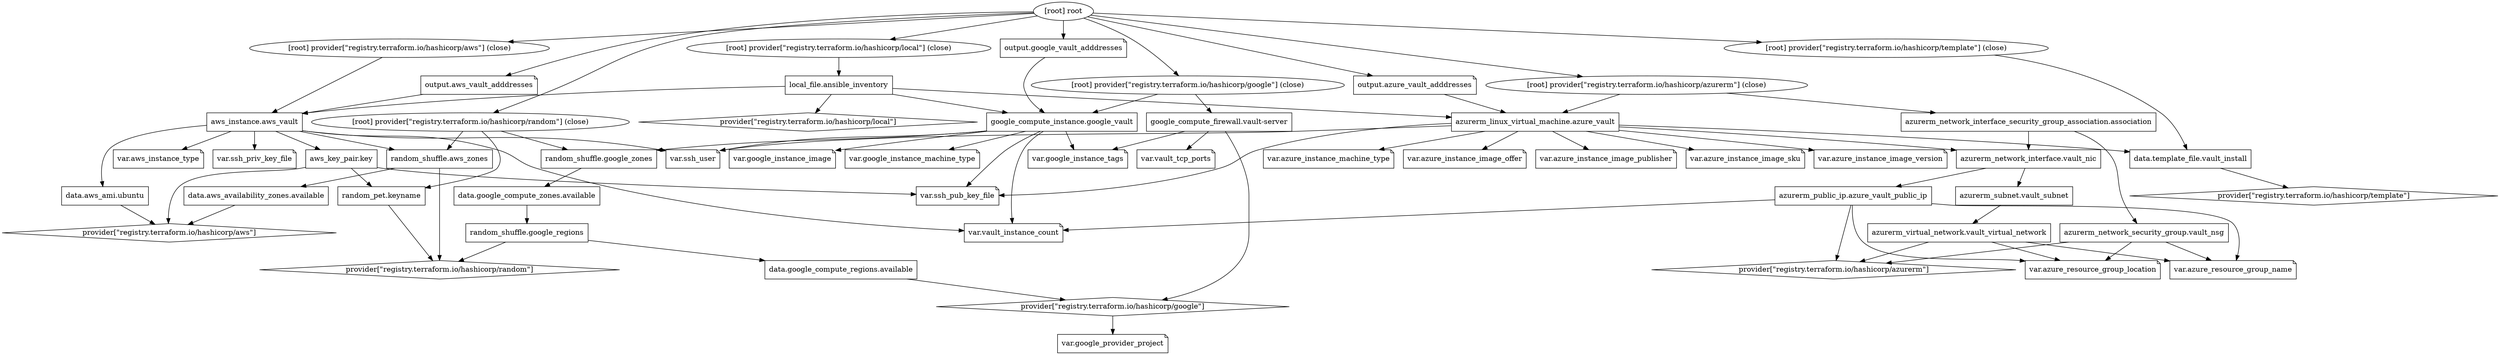 digraph {
	compound = "true"
	newrank = "true"
	subgraph "root" {
		"[root] aws_instance.aws_vault (expand)" [label = "aws_instance.aws_vault", shape = "box"]
		"[root] aws_key_pair.key (expand)" [label = "aws_key_pair.key", shape = "box"]
		"[root] azurerm_linux_virtual_machine.azure_vault (expand)" [label = "azurerm_linux_virtual_machine.azure_vault", shape = "box"]
		"[root] azurerm_network_interface.vault_nic (expand)" [label = "azurerm_network_interface.vault_nic", shape = "box"]
		"[root] azurerm_network_interface_security_group_association.association (expand)" [label = "azurerm_network_interface_security_group_association.association", shape = "box"]
		"[root] azurerm_network_security_group.vault_nsg (expand)" [label = "azurerm_network_security_group.vault_nsg", shape = "box"]
		"[root] azurerm_public_ip.azure_vault_public_ip (expand)" [label = "azurerm_public_ip.azure_vault_public_ip", shape = "box"]
		"[root] azurerm_subnet.vault_subnet (expand)" [label = "azurerm_subnet.vault_subnet", shape = "box"]
		"[root] azurerm_virtual_network.vault_virtual_network (expand)" [label = "azurerm_virtual_network.vault_virtual_network", shape = "box"]
		"[root] data.aws_ami.ubuntu (expand)" [label = "data.aws_ami.ubuntu", shape = "box"]
		"[root] data.aws_availability_zones.available (expand)" [label = "data.aws_availability_zones.available", shape = "box"]
		"[root] data.google_compute_regions.available (expand)" [label = "data.google_compute_regions.available", shape = "box"]
		"[root] data.google_compute_zones.available (expand)" [label = "data.google_compute_zones.available", shape = "box"]
		"[root] data.template_file.vault_install (expand)" [label = "data.template_file.vault_install", shape = "box"]
		"[root] google_compute_firewall.vault-server (expand)" [label = "google_compute_firewall.vault-server", shape = "box"]
		"[root] google_compute_instance.google_vault (expand)" [label = "google_compute_instance.google_vault", shape = "box"]
		"[root] local_file.ansible_inventory (expand)" [label = "local_file.ansible_inventory", shape = "box"]
		"[root] output.aws_vault_adddresses" [label = "output.aws_vault_adddresses", shape = "note"]
		"[root] output.azure_vault_adddresses" [label = "output.azure_vault_adddresses", shape = "note"]
		"[root] output.google_vault_adddresses" [label = "output.google_vault_adddresses", shape = "note"]
		"[root] provider[\"registry.terraform.io/hashicorp/aws\"]" [label = "provider[\"registry.terraform.io/hashicorp/aws\"]", shape = "diamond"]
		"[root] provider[\"registry.terraform.io/hashicorp/azurerm\"]" [label = "provider[\"registry.terraform.io/hashicorp/azurerm\"]", shape = "diamond"]
		"[root] provider[\"registry.terraform.io/hashicorp/google\"]" [label = "provider[\"registry.terraform.io/hashicorp/google\"]", shape = "diamond"]
		"[root] provider[\"registry.terraform.io/hashicorp/local\"]" [label = "provider[\"registry.terraform.io/hashicorp/local\"]", shape = "diamond"]
		"[root] provider[\"registry.terraform.io/hashicorp/random\"]" [label = "provider[\"registry.terraform.io/hashicorp/random\"]", shape = "diamond"]
		"[root] provider[\"registry.terraform.io/hashicorp/template\"]" [label = "provider[\"registry.terraform.io/hashicorp/template\"]", shape = "diamond"]
		"[root] random_pet.keyname (expand)" [label = "random_pet.keyname", shape = "box"]
		"[root] random_shuffle.aws_zones (expand)" [label = "random_shuffle.aws_zones", shape = "box"]
		"[root] random_shuffle.google_regions (expand)" [label = "random_shuffle.google_regions", shape = "box"]
		"[root] random_shuffle.google_zones (expand)" [label = "random_shuffle.google_zones", shape = "box"]
		"[root] var.aws_instance_type" [label = "var.aws_instance_type", shape = "note"]
		"[root] var.azure_instance_image_offer" [label = "var.azure_instance_image_offer", shape = "note"]
		"[root] var.azure_instance_image_publisher" [label = "var.azure_instance_image_publisher", shape = "note"]
		"[root] var.azure_instance_image_sku" [label = "var.azure_instance_image_sku", shape = "note"]
		"[root] var.azure_instance_image_version" [label = "var.azure_instance_image_version", shape = "note"]
		"[root] var.azure_instance_machine_type" [label = "var.azure_instance_machine_type", shape = "note"]
		"[root] var.azure_resource_group_location" [label = "var.azure_resource_group_location", shape = "note"]
		"[root] var.azure_resource_group_name" [label = "var.azure_resource_group_name", shape = "note"]
		"[root] var.google_instance_image" [label = "var.google_instance_image", shape = "note"]
		"[root] var.google_instance_machine_type" [label = "var.google_instance_machine_type", shape = "note"]
		"[root] var.google_instance_tags" [label = "var.google_instance_tags", shape = "note"]
		"[root] var.google_provider_project" [label = "var.google_provider_project", shape = "note"]
		"[root] var.ssh_priv_key_file" [label = "var.ssh_priv_key_file", shape = "note"]
		"[root] var.ssh_pub_key_file" [label = "var.ssh_pub_key_file", shape = "note"]
		"[root] var.ssh_user" [label = "var.ssh_user", shape = "note"]
		"[root] var.vault_instance_count" [label = "var.vault_instance_count", shape = "note"]
		"[root] var.vault_tcp_ports" [label = "var.vault_tcp_ports", shape = "note"]
		"[root] aws_instance.aws_vault (expand)" -> "[root] aws_key_pair.key (expand)"
		"[root] aws_instance.aws_vault (expand)" -> "[root] data.aws_ami.ubuntu (expand)"
		"[root] aws_instance.aws_vault (expand)" -> "[root] random_shuffle.aws_zones (expand)"
		"[root] aws_instance.aws_vault (expand)" -> "[root] var.aws_instance_type"
		"[root] aws_instance.aws_vault (expand)" -> "[root] var.ssh_priv_key_file"
		"[root] aws_instance.aws_vault (expand)" -> "[root] var.ssh_user"
		"[root] aws_instance.aws_vault (expand)" -> "[root] var.vault_instance_count"
		"[root] aws_key_pair.key (expand)" -> "[root] provider[\"registry.terraform.io/hashicorp/aws\"]"
		"[root] aws_key_pair.key (expand)" -> "[root] random_pet.keyname (expand)"
		"[root] aws_key_pair.key (expand)" -> "[root] var.ssh_pub_key_file"
		"[root] azurerm_linux_virtual_machine.azure_vault (expand)" -> "[root] azurerm_network_interface.vault_nic (expand)"
		"[root] azurerm_linux_virtual_machine.azure_vault (expand)" -> "[root] data.template_file.vault_install (expand)"
		"[root] azurerm_linux_virtual_machine.azure_vault (expand)" -> "[root] var.azure_instance_image_offer"
		"[root] azurerm_linux_virtual_machine.azure_vault (expand)" -> "[root] var.azure_instance_image_publisher"
		"[root] azurerm_linux_virtual_machine.azure_vault (expand)" -> "[root] var.azure_instance_image_sku"
		"[root] azurerm_linux_virtual_machine.azure_vault (expand)" -> "[root] var.azure_instance_image_version"
		"[root] azurerm_linux_virtual_machine.azure_vault (expand)" -> "[root] var.azure_instance_machine_type"
		"[root] azurerm_linux_virtual_machine.azure_vault (expand)" -> "[root] var.ssh_pub_key_file"
		"[root] azurerm_linux_virtual_machine.azure_vault (expand)" -> "[root] var.ssh_user"
		"[root] azurerm_network_interface.vault_nic (expand)" -> "[root] azurerm_public_ip.azure_vault_public_ip (expand)"
		"[root] azurerm_network_interface.vault_nic (expand)" -> "[root] azurerm_subnet.vault_subnet (expand)"
		"[root] azurerm_network_interface_security_group_association.association (expand)" -> "[root] azurerm_network_interface.vault_nic (expand)"
		"[root] azurerm_network_interface_security_group_association.association (expand)" -> "[root] azurerm_network_security_group.vault_nsg (expand)"
		"[root] azurerm_network_security_group.vault_nsg (expand)" -> "[root] provider[\"registry.terraform.io/hashicorp/azurerm\"]"
		"[root] azurerm_network_security_group.vault_nsg (expand)" -> "[root] var.azure_resource_group_location"
		"[root] azurerm_network_security_group.vault_nsg (expand)" -> "[root] var.azure_resource_group_name"
		"[root] azurerm_public_ip.azure_vault_public_ip (expand)" -> "[root] provider[\"registry.terraform.io/hashicorp/azurerm\"]"
		"[root] azurerm_public_ip.azure_vault_public_ip (expand)" -> "[root] var.azure_resource_group_location"
		"[root] azurerm_public_ip.azure_vault_public_ip (expand)" -> "[root] var.azure_resource_group_name"
		"[root] azurerm_public_ip.azure_vault_public_ip (expand)" -> "[root] var.vault_instance_count"
		"[root] azurerm_subnet.vault_subnet (expand)" -> "[root] azurerm_virtual_network.vault_virtual_network (expand)"
		"[root] azurerm_virtual_network.vault_virtual_network (expand)" -> "[root] provider[\"registry.terraform.io/hashicorp/azurerm\"]"
		"[root] azurerm_virtual_network.vault_virtual_network (expand)" -> "[root] var.azure_resource_group_location"
		"[root] azurerm_virtual_network.vault_virtual_network (expand)" -> "[root] var.azure_resource_group_name"
		"[root] data.aws_ami.ubuntu (expand)" -> "[root] provider[\"registry.terraform.io/hashicorp/aws\"]"
		"[root] data.aws_availability_zones.available (expand)" -> "[root] provider[\"registry.terraform.io/hashicorp/aws\"]"
		"[root] data.google_compute_regions.available (expand)" -> "[root] provider[\"registry.terraform.io/hashicorp/google\"]"
		"[root] data.google_compute_zones.available (expand)" -> "[root] random_shuffle.google_regions (expand)"
		"[root] data.template_file.vault_install (expand)" -> "[root] provider[\"registry.terraform.io/hashicorp/template\"]"
		"[root] google_compute_firewall.vault-server (expand)" -> "[root] provider[\"registry.terraform.io/hashicorp/google\"]"
		"[root] google_compute_firewall.vault-server (expand)" -> "[root] var.google_instance_tags"
		"[root] google_compute_firewall.vault-server (expand)" -> "[root] var.vault_tcp_ports"
		"[root] google_compute_instance.google_vault (expand)" -> "[root] random_shuffle.google_zones (expand)"
		"[root] google_compute_instance.google_vault (expand)" -> "[root] var.google_instance_image"
		"[root] google_compute_instance.google_vault (expand)" -> "[root] var.google_instance_machine_type"
		"[root] google_compute_instance.google_vault (expand)" -> "[root] var.google_instance_tags"
		"[root] google_compute_instance.google_vault (expand)" -> "[root] var.ssh_pub_key_file"
		"[root] google_compute_instance.google_vault (expand)" -> "[root] var.ssh_user"
		"[root] google_compute_instance.google_vault (expand)" -> "[root] var.vault_instance_count"
		"[root] local_file.ansible_inventory (expand)" -> "[root] aws_instance.aws_vault (expand)"
		"[root] local_file.ansible_inventory (expand)" -> "[root] azurerm_linux_virtual_machine.azure_vault (expand)"
		"[root] local_file.ansible_inventory (expand)" -> "[root] google_compute_instance.google_vault (expand)"
		"[root] local_file.ansible_inventory (expand)" -> "[root] provider[\"registry.terraform.io/hashicorp/local\"]"
		"[root] output.aws_vault_adddresses" -> "[root] aws_instance.aws_vault (expand)"
		"[root] output.azure_vault_adddresses" -> "[root] azurerm_linux_virtual_machine.azure_vault (expand)"
		"[root] output.google_vault_adddresses" -> "[root] google_compute_instance.google_vault (expand)"
		"[root] provider[\"registry.terraform.io/hashicorp/aws\"] (close)" -> "[root] aws_instance.aws_vault (expand)"
		"[root] provider[\"registry.terraform.io/hashicorp/azurerm\"] (close)" -> "[root] azurerm_linux_virtual_machine.azure_vault (expand)"
		"[root] provider[\"registry.terraform.io/hashicorp/azurerm\"] (close)" -> "[root] azurerm_network_interface_security_group_association.association (expand)"
		"[root] provider[\"registry.terraform.io/hashicorp/google\"] (close)" -> "[root] google_compute_firewall.vault-server (expand)"
		"[root] provider[\"registry.terraform.io/hashicorp/google\"] (close)" -> "[root] google_compute_instance.google_vault (expand)"
		"[root] provider[\"registry.terraform.io/hashicorp/google\"]" -> "[root] var.google_provider_project"
		"[root] provider[\"registry.terraform.io/hashicorp/local\"] (close)" -> "[root] local_file.ansible_inventory (expand)"
		"[root] provider[\"registry.terraform.io/hashicorp/random\"] (close)" -> "[root] random_pet.keyname (expand)"
		"[root] provider[\"registry.terraform.io/hashicorp/random\"] (close)" -> "[root] random_shuffle.aws_zones (expand)"
		"[root] provider[\"registry.terraform.io/hashicorp/random\"] (close)" -> "[root] random_shuffle.google_zones (expand)"
		"[root] provider[\"registry.terraform.io/hashicorp/template\"] (close)" -> "[root] data.template_file.vault_install (expand)"
		"[root] random_pet.keyname (expand)" -> "[root] provider[\"registry.terraform.io/hashicorp/random\"]"
		"[root] random_shuffle.aws_zones (expand)" -> "[root] data.aws_availability_zones.available (expand)"
		"[root] random_shuffle.aws_zones (expand)" -> "[root] provider[\"registry.terraform.io/hashicorp/random\"]"
		"[root] random_shuffle.google_regions (expand)" -> "[root] data.google_compute_regions.available (expand)"
		"[root] random_shuffle.google_regions (expand)" -> "[root] provider[\"registry.terraform.io/hashicorp/random\"]"
		"[root] random_shuffle.google_zones (expand)" -> "[root] data.google_compute_zones.available (expand)"
		"[root] root" -> "[root] output.aws_vault_adddresses"
		"[root] root" -> "[root] output.azure_vault_adddresses"
		"[root] root" -> "[root] output.google_vault_adddresses"
		"[root] root" -> "[root] provider[\"registry.terraform.io/hashicorp/aws\"] (close)"
		"[root] root" -> "[root] provider[\"registry.terraform.io/hashicorp/azurerm\"] (close)"
		"[root] root" -> "[root] provider[\"registry.terraform.io/hashicorp/google\"] (close)"
		"[root] root" -> "[root] provider[\"registry.terraform.io/hashicorp/local\"] (close)"
		"[root] root" -> "[root] provider[\"registry.terraform.io/hashicorp/random\"] (close)"
		"[root] root" -> "[root] provider[\"registry.terraform.io/hashicorp/template\"] (close)"
	}
}

